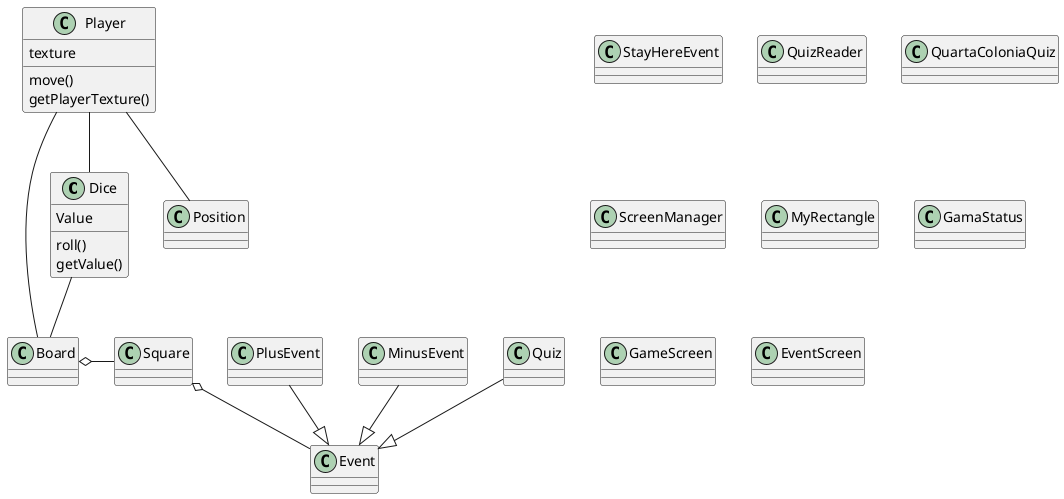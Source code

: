 @startuml QuartaColoniaQuiz

class Dice
{
    Value
    roll()
    getValue()
}
class Player
{
    texture
    move()
    getPlayerTexture()
    
}
class Board
class Square
class StayHereEvent
class QuizReader
class QuartaColoniaQuiz
class Position
class ScreenManager
class MyRectangle
class GamaStatus
class GameScreen
class EventScreen

Board o-R- Square
Board -L- Player

Player -- Dice

Square o-- Event

PlusEvent --|> Event
MinusEvent --|> Event
Quiz --|> Event

Dice -- Board

Player -- Position



@enduml